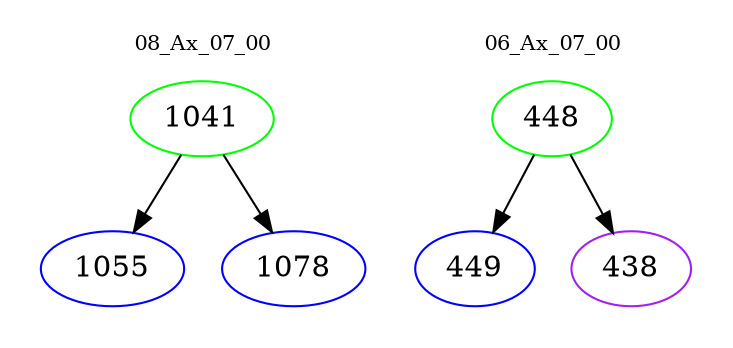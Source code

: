digraph{
subgraph cluster_0 {
color = white
label = "08_Ax_07_00";
fontsize=10;
T0_1041 [label="1041", color="green"]
T0_1041 -> T0_1055 [color="black"]
T0_1055 [label="1055", color="blue"]
T0_1041 -> T0_1078 [color="black"]
T0_1078 [label="1078", color="blue"]
}
subgraph cluster_1 {
color = white
label = "06_Ax_07_00";
fontsize=10;
T1_448 [label="448", color="green"]
T1_448 -> T1_449 [color="black"]
T1_449 [label="449", color="blue"]
T1_448 -> T1_438 [color="black"]
T1_438 [label="438", color="purple"]
}
}
